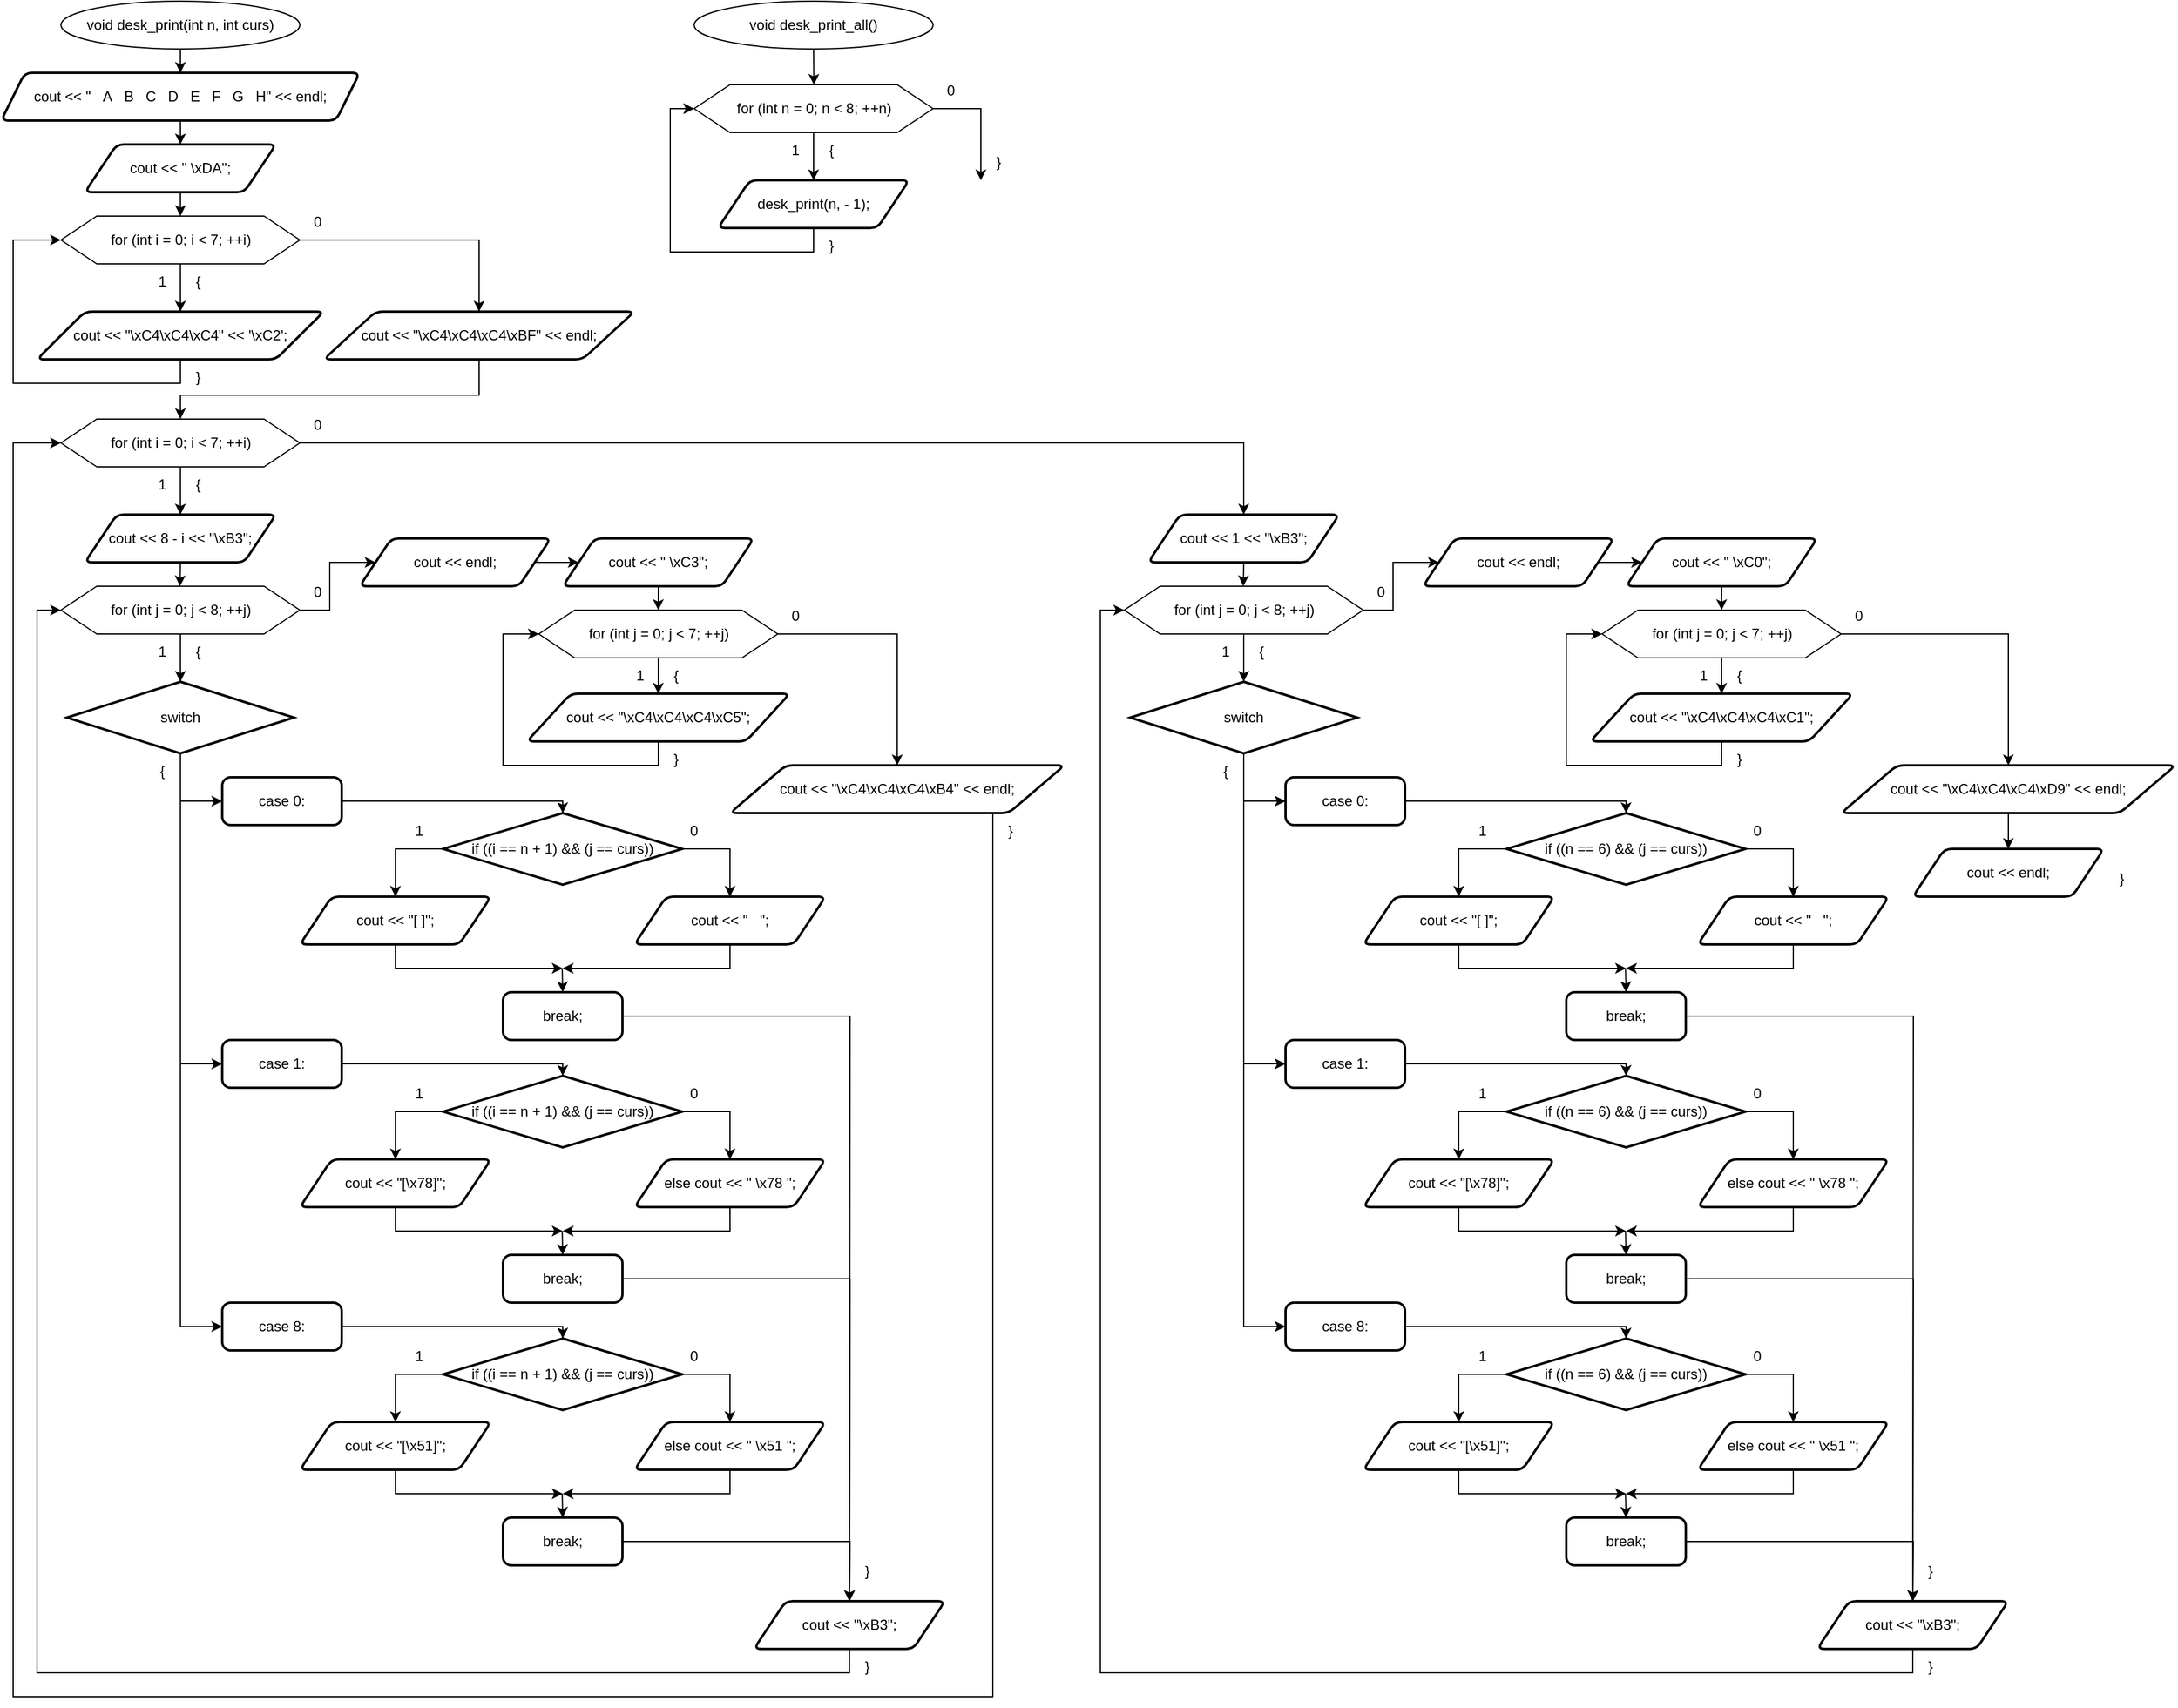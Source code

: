 <mxfile version="23.1.5" type="device">
  <diagram name="Страница — 1" id="jITcFAyx64orBRBXR5UT">
    <mxGraphModel dx="1424" dy="1670" grid="1" gridSize="10" guides="1" tooltips="1" connect="1" arrows="1" fold="1" page="1" pageScale="1" pageWidth="827" pageHeight="1169" math="0" shadow="0">
      <root>
        <mxCell id="0" />
        <mxCell id="1" parent="0" />
        <mxCell id="zO58v0rqQoPorFve-_O9-2" style="edgeStyle=orthogonalEdgeStyle;rounded=0;orthogonalLoop=1;jettySize=auto;html=1;exitX=0.5;exitY=1;exitDx=0;exitDy=0;" edge="1" parent="1" source="zO58v0rqQoPorFve-_O9-1">
          <mxGeometry relative="1" as="geometry">
            <mxPoint x="320" y="80" as="targetPoint" />
          </mxGeometry>
        </mxCell>
        <mxCell id="zO58v0rqQoPorFve-_O9-1" value="void desk_print(int n, int curs)" style="ellipse;whiteSpace=wrap;html=1;" vertex="1" parent="1">
          <mxGeometry x="220" y="20" width="200" height="40" as="geometry" />
        </mxCell>
        <mxCell id="zO58v0rqQoPorFve-_O9-4" style="edgeStyle=orthogonalEdgeStyle;rounded=0;orthogonalLoop=1;jettySize=auto;html=1;exitX=0.5;exitY=1;exitDx=0;exitDy=0;" edge="1" parent="1" source="zO58v0rqQoPorFve-_O9-3" target="zO58v0rqQoPorFve-_O9-5">
          <mxGeometry relative="1" as="geometry">
            <mxPoint x="320" y="160" as="targetPoint" />
          </mxGeometry>
        </mxCell>
        <mxCell id="zO58v0rqQoPorFve-_O9-3" value="cout &amp;lt;&amp;lt; &quot;&amp;nbsp; &amp;nbsp;A&amp;nbsp; &amp;nbsp;B&amp;nbsp; &amp;nbsp;C&amp;nbsp; &amp;nbsp;D&amp;nbsp; &amp;nbsp;E&amp;nbsp; &amp;nbsp;F&amp;nbsp; &amp;nbsp;G&amp;nbsp; &amp;nbsp;H&quot; &amp;lt;&amp;lt; endl;" style="shape=parallelogram;html=1;strokeWidth=2;perimeter=parallelogramPerimeter;whiteSpace=wrap;rounded=1;arcSize=12;size=0.066;" vertex="1" parent="1">
          <mxGeometry x="170" y="80" width="300" height="40" as="geometry" />
        </mxCell>
        <mxCell id="zO58v0rqQoPorFve-_O9-6" style="edgeStyle=orthogonalEdgeStyle;rounded=0;orthogonalLoop=1;jettySize=auto;html=1;exitX=0.5;exitY=1;exitDx=0;exitDy=0;" edge="1" parent="1" source="zO58v0rqQoPorFve-_O9-5">
          <mxGeometry relative="1" as="geometry">
            <mxPoint x="320" y="200" as="targetPoint" />
          </mxGeometry>
        </mxCell>
        <mxCell id="zO58v0rqQoPorFve-_O9-5" value="cout &lt;&lt; &quot; \xDA&quot;;" style="shape=parallelogram;html=1;strokeWidth=2;perimeter=parallelogramPerimeter;whiteSpace=wrap;rounded=1;arcSize=12;size=0.167;" vertex="1" parent="1">
          <mxGeometry x="240" y="140" width="160" height="40" as="geometry" />
        </mxCell>
        <mxCell id="zO58v0rqQoPorFve-_O9-7" style="edgeStyle=orthogonalEdgeStyle;rounded=0;orthogonalLoop=1;jettySize=auto;html=1;exitX=0.5;exitY=1;exitDx=0;exitDy=0;" edge="1" source="zO58v0rqQoPorFve-_O9-9" parent="1">
          <mxGeometry relative="1" as="geometry">
            <mxPoint x="320" y="280" as="targetPoint" />
          </mxGeometry>
        </mxCell>
        <mxCell id="zO58v0rqQoPorFve-_O9-8" style="edgeStyle=orthogonalEdgeStyle;rounded=0;orthogonalLoop=1;jettySize=auto;html=1;exitX=1;exitY=0.5;exitDx=0;exitDy=0;" edge="1" source="zO58v0rqQoPorFve-_O9-9" parent="1" target="zO58v0rqQoPorFve-_O9-15">
          <mxGeometry relative="1" as="geometry">
            <mxPoint x="570" y="250" as="targetPoint" />
            <Array as="points">
              <mxPoint x="570" y="220" />
            </Array>
          </mxGeometry>
        </mxCell>
        <mxCell id="zO58v0rqQoPorFve-_O9-9" value="for (int i = 0; i &amp;lt; 7; ++i)" style="verticalLabelPosition=middle;verticalAlign=middle;html=1;shape=hexagon;perimeter=hexagonPerimeter2;arcSize=6;size=0.15;labelPosition=center;align=center;" vertex="1" parent="1">
          <mxGeometry x="220" y="200" width="200" height="40" as="geometry" />
        </mxCell>
        <mxCell id="zO58v0rqQoPorFve-_O9-10" value="1" style="text;html=1;strokeColor=none;fillColor=none;align=center;verticalAlign=middle;whiteSpace=wrap;rounded=0;" vertex="1" parent="1">
          <mxGeometry x="290" y="240" width="30" height="30" as="geometry" />
        </mxCell>
        <mxCell id="zO58v0rqQoPorFve-_O9-11" value="{" style="text;html=1;strokeColor=none;fillColor=none;align=center;verticalAlign=middle;whiteSpace=wrap;rounded=0;" vertex="1" parent="1">
          <mxGeometry x="320" y="240" width="30" height="30" as="geometry" />
        </mxCell>
        <mxCell id="zO58v0rqQoPorFve-_O9-12" value="0" style="text;html=1;strokeColor=none;fillColor=none;align=center;verticalAlign=middle;whiteSpace=wrap;rounded=0;" vertex="1" parent="1">
          <mxGeometry x="420" y="190" width="30" height="30" as="geometry" />
        </mxCell>
        <mxCell id="zO58v0rqQoPorFve-_O9-14" style="edgeStyle=orthogonalEdgeStyle;rounded=0;orthogonalLoop=1;jettySize=auto;html=1;exitX=0.5;exitY=1;exitDx=0;exitDy=0;entryX=0;entryY=0.5;entryDx=0;entryDy=0;" edge="1" parent="1" source="zO58v0rqQoPorFve-_O9-13" target="zO58v0rqQoPorFve-_O9-9">
          <mxGeometry relative="1" as="geometry">
            <Array as="points">
              <mxPoint x="320" y="340" />
              <mxPoint x="180" y="340" />
              <mxPoint x="180" y="220" />
            </Array>
          </mxGeometry>
        </mxCell>
        <mxCell id="zO58v0rqQoPorFve-_O9-13" value="cout &amp;lt;&amp;lt; &quot;\xC4\xC4\xC4&quot; &amp;lt;&amp;lt; &#39;\xC2&#39;;" style="shape=parallelogram;html=1;strokeWidth=2;perimeter=parallelogramPerimeter;whiteSpace=wrap;rounded=1;arcSize=12;size=0.167;" vertex="1" parent="1">
          <mxGeometry x="200" y="280" width="240" height="40" as="geometry" />
        </mxCell>
        <mxCell id="zO58v0rqQoPorFve-_O9-16" style="edgeStyle=orthogonalEdgeStyle;rounded=0;orthogonalLoop=1;jettySize=auto;html=1;exitX=0.5;exitY=1;exitDx=0;exitDy=0;" edge="1" parent="1" source="zO58v0rqQoPorFve-_O9-15">
          <mxGeometry relative="1" as="geometry">
            <mxPoint x="320" y="370" as="targetPoint" />
            <Array as="points">
              <mxPoint x="570" y="350" />
              <mxPoint x="320" y="350" />
            </Array>
          </mxGeometry>
        </mxCell>
        <mxCell id="zO58v0rqQoPorFve-_O9-15" value="cout &lt;&lt; &quot;\xC4\xC4\xC4\xBF&quot; &lt;&lt; endl;" style="shape=parallelogram;html=1;strokeWidth=2;perimeter=parallelogramPerimeter;whiteSpace=wrap;rounded=1;arcSize=12;size=0.167;" vertex="1" parent="1">
          <mxGeometry x="440" y="280" width="260" height="40" as="geometry" />
        </mxCell>
        <mxCell id="zO58v0rqQoPorFve-_O9-17" style="edgeStyle=orthogonalEdgeStyle;rounded=0;orthogonalLoop=1;jettySize=auto;html=1;exitX=0.5;exitY=1;exitDx=0;exitDy=0;" edge="1" source="zO58v0rqQoPorFve-_O9-19" parent="1">
          <mxGeometry relative="1" as="geometry">
            <mxPoint x="320" y="450" as="targetPoint" />
          </mxGeometry>
        </mxCell>
        <mxCell id="zO58v0rqQoPorFve-_O9-18" style="edgeStyle=orthogonalEdgeStyle;rounded=0;orthogonalLoop=1;jettySize=auto;html=1;exitX=1;exitY=0.5;exitDx=0;exitDy=0;entryX=0.5;entryY=0;entryDx=0;entryDy=0;" edge="1" source="zO58v0rqQoPorFve-_O9-19" parent="1" target="zO58v0rqQoPorFve-_O9-109">
          <mxGeometry relative="1" as="geometry">
            <mxPoint x="480" y="390" as="targetPoint" />
            <Array as="points">
              <mxPoint x="1210" y="390" />
            </Array>
          </mxGeometry>
        </mxCell>
        <mxCell id="zO58v0rqQoPorFve-_O9-19" value="for (int i = 0; i &amp;lt; 7; ++i)" style="verticalLabelPosition=middle;verticalAlign=middle;html=1;shape=hexagon;perimeter=hexagonPerimeter2;arcSize=6;size=0.15;labelPosition=center;align=center;" vertex="1" parent="1">
          <mxGeometry x="220" y="370" width="200" height="40" as="geometry" />
        </mxCell>
        <mxCell id="zO58v0rqQoPorFve-_O9-20" value="1" style="text;html=1;strokeColor=none;fillColor=none;align=center;verticalAlign=middle;whiteSpace=wrap;rounded=0;" vertex="1" parent="1">
          <mxGeometry x="290" y="410" width="30" height="30" as="geometry" />
        </mxCell>
        <mxCell id="zO58v0rqQoPorFve-_O9-21" value="{" style="text;html=1;strokeColor=none;fillColor=none;align=center;verticalAlign=middle;whiteSpace=wrap;rounded=0;" vertex="1" parent="1">
          <mxGeometry x="320" y="410" width="30" height="30" as="geometry" />
        </mxCell>
        <mxCell id="zO58v0rqQoPorFve-_O9-22" value="0" style="text;html=1;strokeColor=none;fillColor=none;align=center;verticalAlign=middle;whiteSpace=wrap;rounded=0;" vertex="1" parent="1">
          <mxGeometry x="420" y="360" width="30" height="30" as="geometry" />
        </mxCell>
        <mxCell id="zO58v0rqQoPorFve-_O9-24" style="edgeStyle=orthogonalEdgeStyle;rounded=0;orthogonalLoop=1;jettySize=auto;html=1;exitX=0.5;exitY=1;exitDx=0;exitDy=0;" edge="1" parent="1" source="zO58v0rqQoPorFve-_O9-23">
          <mxGeometry relative="1" as="geometry">
            <mxPoint x="319.647" y="510" as="targetPoint" />
          </mxGeometry>
        </mxCell>
        <mxCell id="zO58v0rqQoPorFve-_O9-23" value="cout &amp;lt;&amp;lt; 8 - i &amp;lt;&amp;lt; &quot;\xB3&quot;;" style="shape=parallelogram;html=1;strokeWidth=2;perimeter=parallelogramPerimeter;whiteSpace=wrap;rounded=1;arcSize=12;size=0.167;" vertex="1" parent="1">
          <mxGeometry x="240" y="450" width="160" height="40" as="geometry" />
        </mxCell>
        <mxCell id="zO58v0rqQoPorFve-_O9-25" style="edgeStyle=orthogonalEdgeStyle;rounded=0;orthogonalLoop=1;jettySize=auto;html=1;exitX=0.5;exitY=1;exitDx=0;exitDy=0;" edge="1" source="zO58v0rqQoPorFve-_O9-27" parent="1">
          <mxGeometry relative="1" as="geometry">
            <mxPoint x="320" y="590" as="targetPoint" />
          </mxGeometry>
        </mxCell>
        <mxCell id="zO58v0rqQoPorFve-_O9-26" style="edgeStyle=orthogonalEdgeStyle;rounded=0;orthogonalLoop=1;jettySize=auto;html=1;exitX=1;exitY=0.5;exitDx=0;exitDy=0;entryX=0;entryY=0.5;entryDx=0;entryDy=0;" edge="1" source="zO58v0rqQoPorFve-_O9-27" parent="1" target="zO58v0rqQoPorFve-_O9-89">
          <mxGeometry relative="1" as="geometry">
            <mxPoint x="480" y="530" as="targetPoint" />
            <Array as="points" />
          </mxGeometry>
        </mxCell>
        <mxCell id="zO58v0rqQoPorFve-_O9-27" value="for (int j = 0; j &amp;lt; 8; ++j)" style="verticalLabelPosition=middle;verticalAlign=middle;html=1;shape=hexagon;perimeter=hexagonPerimeter2;arcSize=6;size=0.15;labelPosition=center;align=center;" vertex="1" parent="1">
          <mxGeometry x="220" y="510" width="200" height="40" as="geometry" />
        </mxCell>
        <mxCell id="zO58v0rqQoPorFve-_O9-28" value="1" style="text;html=1;strokeColor=none;fillColor=none;align=center;verticalAlign=middle;whiteSpace=wrap;rounded=0;" vertex="1" parent="1">
          <mxGeometry x="290" y="550" width="30" height="30" as="geometry" />
        </mxCell>
        <mxCell id="zO58v0rqQoPorFve-_O9-29" value="{" style="text;html=1;strokeColor=none;fillColor=none;align=center;verticalAlign=middle;whiteSpace=wrap;rounded=0;" vertex="1" parent="1">
          <mxGeometry x="320" y="550" width="30" height="30" as="geometry" />
        </mxCell>
        <mxCell id="zO58v0rqQoPorFve-_O9-30" value="0" style="text;html=1;strokeColor=none;fillColor=none;align=center;verticalAlign=middle;whiteSpace=wrap;rounded=0;" vertex="1" parent="1">
          <mxGeometry x="420" y="500" width="30" height="30" as="geometry" />
        </mxCell>
        <mxCell id="zO58v0rqQoPorFve-_O9-31" style="edgeStyle=orthogonalEdgeStyle;rounded=0;orthogonalLoop=1;jettySize=auto;html=1;exitX=0.5;exitY=1;exitDx=0;exitDy=0;exitPerimeter=0;entryX=0;entryY=0.5;entryDx=0;entryDy=0;" edge="1" source="zO58v0rqQoPorFve-_O9-32" target="zO58v0rqQoPorFve-_O9-34" parent="1">
          <mxGeometry relative="1" as="geometry">
            <mxPoint x="315.476" y="810.0" as="targetPoint" />
          </mxGeometry>
        </mxCell>
        <mxCell id="zO58v0rqQoPorFve-_O9-32" value="switch" style="strokeWidth=2;html=1;shape=mxgraph.flowchart.decision;whiteSpace=wrap;" vertex="1" parent="1">
          <mxGeometry x="225" y="590.0" width="190" height="60" as="geometry" />
        </mxCell>
        <mxCell id="zO58v0rqQoPorFve-_O9-33" style="edgeStyle=orthogonalEdgeStyle;rounded=0;orthogonalLoop=1;jettySize=auto;html=1;exitX=1;exitY=0.5;exitDx=0;exitDy=0;entryX=0.5;entryY=0;entryDx=0;entryDy=0;entryPerimeter=0;" edge="1" source="zO58v0rqQoPorFve-_O9-34" parent="1" target="zO58v0rqQoPorFve-_O9-38">
          <mxGeometry relative="1" as="geometry">
            <mxPoint x="485" y="690.0" as="targetPoint" />
            <Array as="points">
              <mxPoint x="640" y="690" />
            </Array>
          </mxGeometry>
        </mxCell>
        <mxCell id="zO58v0rqQoPorFve-_O9-34" value="case&amp;nbsp;0:" style="rounded=1;whiteSpace=wrap;html=1;absoluteArcSize=1;arcSize=14;strokeWidth=2;" vertex="1" parent="1">
          <mxGeometry x="355" y="670.0" width="100" height="40" as="geometry" />
        </mxCell>
        <mxCell id="zO58v0rqQoPorFve-_O9-36" style="edgeStyle=orthogonalEdgeStyle;rounded=0;orthogonalLoop=1;jettySize=auto;html=1;exitX=0;exitY=0.5;exitDx=0;exitDy=0;exitPerimeter=0;entryX=0.5;entryY=0;entryDx=0;entryDy=0;" edge="1" source="zO58v0rqQoPorFve-_O9-38" parent="1" target="zO58v0rqQoPorFve-_O9-41">
          <mxGeometry relative="1" as="geometry">
            <mxPoint x="495" y="770" as="targetPoint" />
          </mxGeometry>
        </mxCell>
        <mxCell id="zO58v0rqQoPorFve-_O9-37" style="edgeStyle=orthogonalEdgeStyle;rounded=0;orthogonalLoop=1;jettySize=auto;html=1;exitX=1;exitY=0.5;exitDx=0;exitDy=0;exitPerimeter=0;entryX=0.5;entryY=0;entryDx=0;entryDy=0;" edge="1" source="zO58v0rqQoPorFve-_O9-38" parent="1" target="zO58v0rqQoPorFve-_O9-42">
          <mxGeometry relative="1" as="geometry">
            <mxPoint x="775" y="770" as="targetPoint" />
            <Array as="points">
              <mxPoint x="780" y="730" />
            </Array>
          </mxGeometry>
        </mxCell>
        <mxCell id="zO58v0rqQoPorFve-_O9-38" value="if ((i == n + 1) &amp;amp;&amp;amp; (j == curs))" style="strokeWidth=2;html=1;shape=mxgraph.flowchart.decision;whiteSpace=wrap;" vertex="1" parent="1">
          <mxGeometry x="540" y="700" width="200" height="60" as="geometry" />
        </mxCell>
        <mxCell id="zO58v0rqQoPorFve-_O9-39" value="1" style="text;html=1;strokeColor=none;fillColor=none;align=center;verticalAlign=middle;whiteSpace=wrap;rounded=0;" vertex="1" parent="1">
          <mxGeometry x="505" y="700" width="30" height="30" as="geometry" />
        </mxCell>
        <mxCell id="zO58v0rqQoPorFve-_O9-40" value="0" style="text;html=1;strokeColor=none;fillColor=none;align=center;verticalAlign=middle;whiteSpace=wrap;rounded=0;" vertex="1" parent="1">
          <mxGeometry x="735" y="700" width="30" height="30" as="geometry" />
        </mxCell>
        <mxCell id="zO58v0rqQoPorFve-_O9-44" style="edgeStyle=orthogonalEdgeStyle;rounded=0;orthogonalLoop=1;jettySize=auto;html=1;exitX=0.5;exitY=1;exitDx=0;exitDy=0;" edge="1" parent="1" source="zO58v0rqQoPorFve-_O9-41">
          <mxGeometry relative="1" as="geometry">
            <mxPoint x="640" y="830" as="targetPoint" />
            <Array as="points">
              <mxPoint x="500" y="830" />
            </Array>
          </mxGeometry>
        </mxCell>
        <mxCell id="zO58v0rqQoPorFve-_O9-41" value="cout &amp;lt;&amp;lt; &quot;[ ]&quot;;" style="shape=parallelogram;html=1;strokeWidth=2;perimeter=parallelogramPerimeter;whiteSpace=wrap;rounded=1;arcSize=12;size=0.167;" vertex="1" parent="1">
          <mxGeometry x="420" y="770" width="160" height="40" as="geometry" />
        </mxCell>
        <mxCell id="zO58v0rqQoPorFve-_O9-43" style="edgeStyle=orthogonalEdgeStyle;rounded=0;orthogonalLoop=1;jettySize=auto;html=1;exitX=0.5;exitY=1;exitDx=0;exitDy=0;" edge="1" parent="1" source="zO58v0rqQoPorFve-_O9-42">
          <mxGeometry relative="1" as="geometry">
            <mxPoint x="640" y="830" as="targetPoint" />
            <Array as="points">
              <mxPoint x="780" y="830" />
            </Array>
          </mxGeometry>
        </mxCell>
        <mxCell id="zO58v0rqQoPorFve-_O9-42" value="cout &amp;lt;&amp;lt; &quot;&amp;nbsp; &amp;nbsp;&quot;;" style="shape=parallelogram;html=1;strokeWidth=2;perimeter=parallelogramPerimeter;whiteSpace=wrap;rounded=1;arcSize=12;size=0.167;" vertex="1" parent="1">
          <mxGeometry x="700" y="770" width="160" height="40" as="geometry" />
        </mxCell>
        <mxCell id="zO58v0rqQoPorFve-_O9-54" value="" style="endArrow=classic;html=1;rounded=0;" edge="1" parent="1">
          <mxGeometry width="50" height="50" relative="1" as="geometry">
            <mxPoint x="639.58" y="830" as="sourcePoint" />
            <mxPoint x="640" y="850" as="targetPoint" />
          </mxGeometry>
        </mxCell>
        <mxCell id="zO58v0rqQoPorFve-_O9-85" style="edgeStyle=orthogonalEdgeStyle;rounded=0;orthogonalLoop=1;jettySize=auto;html=1;exitX=1;exitY=0.5;exitDx=0;exitDy=0;" edge="1" parent="1" source="zO58v0rqQoPorFve-_O9-55">
          <mxGeometry relative="1" as="geometry">
            <mxPoint x="880" y="1360" as="targetPoint" />
          </mxGeometry>
        </mxCell>
        <mxCell id="zO58v0rqQoPorFve-_O9-55" value="break;" style="rounded=1;whiteSpace=wrap;html=1;absoluteArcSize=1;arcSize=14;strokeWidth=2;" vertex="1" parent="1">
          <mxGeometry x="590" y="850" width="100" height="40" as="geometry" />
        </mxCell>
        <mxCell id="zO58v0rqQoPorFve-_O9-56" style="edgeStyle=orthogonalEdgeStyle;rounded=0;orthogonalLoop=1;jettySize=auto;html=1;exitX=1;exitY=0.5;exitDx=0;exitDy=0;entryX=0.5;entryY=0;entryDx=0;entryDy=0;entryPerimeter=0;" edge="1" parent="1" source="zO58v0rqQoPorFve-_O9-57" target="zO58v0rqQoPorFve-_O9-60">
          <mxGeometry relative="1" as="geometry">
            <mxPoint x="485" y="910.0" as="targetPoint" />
            <Array as="points">
              <mxPoint x="640" y="910" />
            </Array>
          </mxGeometry>
        </mxCell>
        <mxCell id="zO58v0rqQoPorFve-_O9-57" value="case 1:" style="rounded=1;whiteSpace=wrap;html=1;absoluteArcSize=1;arcSize=14;strokeWidth=2;" vertex="1" parent="1">
          <mxGeometry x="355" y="890.0" width="100" height="40" as="geometry" />
        </mxCell>
        <mxCell id="zO58v0rqQoPorFve-_O9-58" style="edgeStyle=orthogonalEdgeStyle;rounded=0;orthogonalLoop=1;jettySize=auto;html=1;exitX=0;exitY=0.5;exitDx=0;exitDy=0;exitPerimeter=0;entryX=0.5;entryY=0;entryDx=0;entryDy=0;" edge="1" parent="1" source="zO58v0rqQoPorFve-_O9-60" target="zO58v0rqQoPorFve-_O9-64">
          <mxGeometry relative="1" as="geometry">
            <mxPoint x="495" y="990" as="targetPoint" />
          </mxGeometry>
        </mxCell>
        <mxCell id="zO58v0rqQoPorFve-_O9-59" style="edgeStyle=orthogonalEdgeStyle;rounded=0;orthogonalLoop=1;jettySize=auto;html=1;exitX=1;exitY=0.5;exitDx=0;exitDy=0;exitPerimeter=0;entryX=0.5;entryY=0;entryDx=0;entryDy=0;" edge="1" parent="1" source="zO58v0rqQoPorFve-_O9-60" target="zO58v0rqQoPorFve-_O9-66">
          <mxGeometry relative="1" as="geometry">
            <mxPoint x="775" y="990" as="targetPoint" />
            <Array as="points">
              <mxPoint x="780" y="950" />
            </Array>
          </mxGeometry>
        </mxCell>
        <mxCell id="zO58v0rqQoPorFve-_O9-60" value="if ((i == n + 1) &amp;amp;&amp;amp; (j == curs))" style="strokeWidth=2;html=1;shape=mxgraph.flowchart.decision;whiteSpace=wrap;" vertex="1" parent="1">
          <mxGeometry x="540" y="920" width="200" height="60" as="geometry" />
        </mxCell>
        <mxCell id="zO58v0rqQoPorFve-_O9-61" value="1" style="text;html=1;strokeColor=none;fillColor=none;align=center;verticalAlign=middle;whiteSpace=wrap;rounded=0;" vertex="1" parent="1">
          <mxGeometry x="505" y="920" width="30" height="30" as="geometry" />
        </mxCell>
        <mxCell id="zO58v0rqQoPorFve-_O9-62" value="0" style="text;html=1;strokeColor=none;fillColor=none;align=center;verticalAlign=middle;whiteSpace=wrap;rounded=0;" vertex="1" parent="1">
          <mxGeometry x="735" y="920" width="30" height="30" as="geometry" />
        </mxCell>
        <mxCell id="zO58v0rqQoPorFve-_O9-63" style="edgeStyle=orthogonalEdgeStyle;rounded=0;orthogonalLoop=1;jettySize=auto;html=1;exitX=0.5;exitY=1;exitDx=0;exitDy=0;" edge="1" parent="1" source="zO58v0rqQoPorFve-_O9-64">
          <mxGeometry relative="1" as="geometry">
            <mxPoint x="640" y="1050" as="targetPoint" />
            <Array as="points">
              <mxPoint x="500" y="1050" />
            </Array>
          </mxGeometry>
        </mxCell>
        <mxCell id="zO58v0rqQoPorFve-_O9-64" value="cout &amp;lt;&amp;lt; &quot;[\x78]&quot;;" style="shape=parallelogram;html=1;strokeWidth=2;perimeter=parallelogramPerimeter;whiteSpace=wrap;rounded=1;arcSize=12;size=0.167;" vertex="1" parent="1">
          <mxGeometry x="420" y="990" width="160" height="40" as="geometry" />
        </mxCell>
        <mxCell id="zO58v0rqQoPorFve-_O9-65" style="edgeStyle=orthogonalEdgeStyle;rounded=0;orthogonalLoop=1;jettySize=auto;html=1;exitX=0.5;exitY=1;exitDx=0;exitDy=0;" edge="1" parent="1" source="zO58v0rqQoPorFve-_O9-66">
          <mxGeometry relative="1" as="geometry">
            <mxPoint x="640" y="1050" as="targetPoint" />
            <Array as="points">
              <mxPoint x="780" y="1050" />
            </Array>
          </mxGeometry>
        </mxCell>
        <mxCell id="zO58v0rqQoPorFve-_O9-66" value="else cout &amp;lt;&amp;lt; &quot; \x78 &quot;;" style="shape=parallelogram;html=1;strokeWidth=2;perimeter=parallelogramPerimeter;whiteSpace=wrap;rounded=1;arcSize=12;size=0.167;" vertex="1" parent="1">
          <mxGeometry x="700" y="990" width="160" height="40" as="geometry" />
        </mxCell>
        <mxCell id="zO58v0rqQoPorFve-_O9-67" value="" style="endArrow=classic;html=1;rounded=0;" edge="1" parent="1">
          <mxGeometry width="50" height="50" relative="1" as="geometry">
            <mxPoint x="639.58" y="1050" as="sourcePoint" />
            <mxPoint x="640" y="1070" as="targetPoint" />
          </mxGeometry>
        </mxCell>
        <mxCell id="zO58v0rqQoPorFve-_O9-84" style="edgeStyle=orthogonalEdgeStyle;rounded=0;orthogonalLoop=1;jettySize=auto;html=1;exitX=1;exitY=0.5;exitDx=0;exitDy=0;" edge="1" parent="1" source="zO58v0rqQoPorFve-_O9-68">
          <mxGeometry relative="1" as="geometry">
            <mxPoint x="880" y="1360" as="targetPoint" />
          </mxGeometry>
        </mxCell>
        <mxCell id="zO58v0rqQoPorFve-_O9-68" value="break;" style="rounded=1;whiteSpace=wrap;html=1;absoluteArcSize=1;arcSize=14;strokeWidth=2;" vertex="1" parent="1">
          <mxGeometry x="590" y="1070" width="100" height="40" as="geometry" />
        </mxCell>
        <mxCell id="zO58v0rqQoPorFve-_O9-69" style="edgeStyle=orthogonalEdgeStyle;rounded=0;orthogonalLoop=1;jettySize=auto;html=1;exitX=1;exitY=0.5;exitDx=0;exitDy=0;entryX=0.5;entryY=0;entryDx=0;entryDy=0;entryPerimeter=0;" edge="1" parent="1" source="zO58v0rqQoPorFve-_O9-70" target="zO58v0rqQoPorFve-_O9-73">
          <mxGeometry relative="1" as="geometry">
            <mxPoint x="485" y="1130.0" as="targetPoint" />
            <Array as="points">
              <mxPoint x="640" y="1130" />
            </Array>
          </mxGeometry>
        </mxCell>
        <mxCell id="zO58v0rqQoPorFve-_O9-70" value="case 8:" style="rounded=1;whiteSpace=wrap;html=1;absoluteArcSize=1;arcSize=14;strokeWidth=2;" vertex="1" parent="1">
          <mxGeometry x="355" y="1110.0" width="100" height="40" as="geometry" />
        </mxCell>
        <mxCell id="zO58v0rqQoPorFve-_O9-71" style="edgeStyle=orthogonalEdgeStyle;rounded=0;orthogonalLoop=1;jettySize=auto;html=1;exitX=0;exitY=0.5;exitDx=0;exitDy=0;exitPerimeter=0;entryX=0.5;entryY=0;entryDx=0;entryDy=0;" edge="1" parent="1" source="zO58v0rqQoPorFve-_O9-73" target="zO58v0rqQoPorFve-_O9-77">
          <mxGeometry relative="1" as="geometry">
            <mxPoint x="495" y="1210" as="targetPoint" />
          </mxGeometry>
        </mxCell>
        <mxCell id="zO58v0rqQoPorFve-_O9-72" style="edgeStyle=orthogonalEdgeStyle;rounded=0;orthogonalLoop=1;jettySize=auto;html=1;exitX=1;exitY=0.5;exitDx=0;exitDy=0;exitPerimeter=0;entryX=0.5;entryY=0;entryDx=0;entryDy=0;" edge="1" parent="1" source="zO58v0rqQoPorFve-_O9-73" target="zO58v0rqQoPorFve-_O9-79">
          <mxGeometry relative="1" as="geometry">
            <mxPoint x="775" y="1210" as="targetPoint" />
            <Array as="points">
              <mxPoint x="780" y="1170" />
            </Array>
          </mxGeometry>
        </mxCell>
        <mxCell id="zO58v0rqQoPorFve-_O9-73" value="if ((i == n + 1) &amp;amp;&amp;amp; (j == curs))" style="strokeWidth=2;html=1;shape=mxgraph.flowchart.decision;whiteSpace=wrap;" vertex="1" parent="1">
          <mxGeometry x="540" y="1140" width="200" height="60" as="geometry" />
        </mxCell>
        <mxCell id="zO58v0rqQoPorFve-_O9-74" value="1" style="text;html=1;strokeColor=none;fillColor=none;align=center;verticalAlign=middle;whiteSpace=wrap;rounded=0;" vertex="1" parent="1">
          <mxGeometry x="505" y="1140" width="30" height="30" as="geometry" />
        </mxCell>
        <mxCell id="zO58v0rqQoPorFve-_O9-75" value="0" style="text;html=1;strokeColor=none;fillColor=none;align=center;verticalAlign=middle;whiteSpace=wrap;rounded=0;" vertex="1" parent="1">
          <mxGeometry x="735" y="1140" width="30" height="30" as="geometry" />
        </mxCell>
        <mxCell id="zO58v0rqQoPorFve-_O9-76" style="edgeStyle=orthogonalEdgeStyle;rounded=0;orthogonalLoop=1;jettySize=auto;html=1;exitX=0.5;exitY=1;exitDx=0;exitDy=0;" edge="1" parent="1" source="zO58v0rqQoPorFve-_O9-77">
          <mxGeometry relative="1" as="geometry">
            <mxPoint x="640" y="1270" as="targetPoint" />
            <Array as="points">
              <mxPoint x="500" y="1270" />
            </Array>
          </mxGeometry>
        </mxCell>
        <mxCell id="zO58v0rqQoPorFve-_O9-77" value="cout &amp;lt;&amp;lt; &quot;[\x51]&quot;;" style="shape=parallelogram;html=1;strokeWidth=2;perimeter=parallelogramPerimeter;whiteSpace=wrap;rounded=1;arcSize=12;size=0.167;" vertex="1" parent="1">
          <mxGeometry x="420" y="1210" width="160" height="40" as="geometry" />
        </mxCell>
        <mxCell id="zO58v0rqQoPorFve-_O9-78" style="edgeStyle=orthogonalEdgeStyle;rounded=0;orthogonalLoop=1;jettySize=auto;html=1;exitX=0.5;exitY=1;exitDx=0;exitDy=0;" edge="1" parent="1" source="zO58v0rqQoPorFve-_O9-79">
          <mxGeometry relative="1" as="geometry">
            <mxPoint x="640" y="1270" as="targetPoint" />
            <Array as="points">
              <mxPoint x="780" y="1270" />
            </Array>
          </mxGeometry>
        </mxCell>
        <mxCell id="zO58v0rqQoPorFve-_O9-79" value="else cout &amp;lt;&amp;lt; &quot;&amp;nbsp;\x51&amp;nbsp;&quot;;" style="shape=parallelogram;html=1;strokeWidth=2;perimeter=parallelogramPerimeter;whiteSpace=wrap;rounded=1;arcSize=12;size=0.167;" vertex="1" parent="1">
          <mxGeometry x="700" y="1210" width="160" height="40" as="geometry" />
        </mxCell>
        <mxCell id="zO58v0rqQoPorFve-_O9-80" value="" style="endArrow=classic;html=1;rounded=0;" edge="1" parent="1">
          <mxGeometry width="50" height="50" relative="1" as="geometry">
            <mxPoint x="639.58" y="1270" as="sourcePoint" />
            <mxPoint x="640" y="1290" as="targetPoint" />
          </mxGeometry>
        </mxCell>
        <mxCell id="zO58v0rqQoPorFve-_O9-86" style="edgeStyle=orthogonalEdgeStyle;rounded=0;orthogonalLoop=1;jettySize=auto;html=1;exitX=1;exitY=0.5;exitDx=0;exitDy=0;" edge="1" parent="1" source="zO58v0rqQoPorFve-_O9-81">
          <mxGeometry relative="1" as="geometry">
            <mxPoint x="880" y="1360" as="targetPoint" />
          </mxGeometry>
        </mxCell>
        <mxCell id="zO58v0rqQoPorFve-_O9-81" value="break;" style="rounded=1;whiteSpace=wrap;html=1;absoluteArcSize=1;arcSize=14;strokeWidth=2;" vertex="1" parent="1">
          <mxGeometry x="590" y="1290" width="100" height="40" as="geometry" />
        </mxCell>
        <mxCell id="zO58v0rqQoPorFve-_O9-82" value="" style="endArrow=classic;html=1;rounded=0;exitX=0.5;exitY=1;exitDx=0;exitDy=0;exitPerimeter=0;entryX=0;entryY=0.5;entryDx=0;entryDy=0;" edge="1" parent="1" source="zO58v0rqQoPorFve-_O9-32" target="zO58v0rqQoPorFve-_O9-57">
          <mxGeometry width="50" height="50" relative="1" as="geometry">
            <mxPoint x="390.0" y="790" as="sourcePoint" />
            <mxPoint x="390.59" y="830" as="targetPoint" />
            <Array as="points">
              <mxPoint x="320" y="910" />
            </Array>
          </mxGeometry>
        </mxCell>
        <mxCell id="zO58v0rqQoPorFve-_O9-83" value="" style="endArrow=classic;html=1;rounded=0;exitX=0.5;exitY=1;exitDx=0;exitDy=0;exitPerimeter=0;entryX=0;entryY=0.5;entryDx=0;entryDy=0;" edge="1" parent="1" source="zO58v0rqQoPorFve-_O9-32" target="zO58v0rqQoPorFve-_O9-70">
          <mxGeometry width="50" height="50" relative="1" as="geometry">
            <mxPoint x="390.0" y="790" as="sourcePoint" />
            <mxPoint x="390.59" y="830" as="targetPoint" />
            <Array as="points">
              <mxPoint x="320" y="1130" />
            </Array>
          </mxGeometry>
        </mxCell>
        <mxCell id="zO58v0rqQoPorFve-_O9-88" style="edgeStyle=orthogonalEdgeStyle;rounded=0;orthogonalLoop=1;jettySize=auto;html=1;exitX=0.5;exitY=1;exitDx=0;exitDy=0;entryX=0;entryY=0.5;entryDx=0;entryDy=0;" edge="1" parent="1" source="zO58v0rqQoPorFve-_O9-87" target="zO58v0rqQoPorFve-_O9-27">
          <mxGeometry relative="1" as="geometry" />
        </mxCell>
        <mxCell id="zO58v0rqQoPorFve-_O9-87" value="cout &amp;lt;&amp;lt; &quot;\xB3&quot;;" style="shape=parallelogram;html=1;strokeWidth=2;perimeter=parallelogramPerimeter;whiteSpace=wrap;rounded=1;arcSize=12;size=0.167;" vertex="1" parent="1">
          <mxGeometry x="800" y="1360" width="160" height="40" as="geometry" />
        </mxCell>
        <mxCell id="zO58v0rqQoPorFve-_O9-90" style="edgeStyle=orthogonalEdgeStyle;rounded=0;orthogonalLoop=1;jettySize=auto;html=1;exitX=1;exitY=0.5;exitDx=0;exitDy=0;" edge="1" parent="1" source="zO58v0rqQoPorFve-_O9-89" target="zO58v0rqQoPorFve-_O9-91">
          <mxGeometry relative="1" as="geometry">
            <mxPoint x="650" y="490.385" as="targetPoint" />
          </mxGeometry>
        </mxCell>
        <mxCell id="zO58v0rqQoPorFve-_O9-89" value="cout &amp;lt;&amp;lt; endl;" style="shape=parallelogram;html=1;strokeWidth=2;perimeter=parallelogramPerimeter;whiteSpace=wrap;rounded=1;arcSize=12;size=0.167;" vertex="1" parent="1">
          <mxGeometry x="470" y="470" width="160" height="40" as="geometry" />
        </mxCell>
        <mxCell id="zO58v0rqQoPorFve-_O9-100" style="edgeStyle=orthogonalEdgeStyle;rounded=0;orthogonalLoop=1;jettySize=auto;html=1;exitX=0.5;exitY=1;exitDx=0;exitDy=0;entryX=0.5;entryY=0;entryDx=0;entryDy=0;" edge="1" parent="1" source="zO58v0rqQoPorFve-_O9-91" target="zO58v0rqQoPorFve-_O9-94">
          <mxGeometry relative="1" as="geometry" />
        </mxCell>
        <mxCell id="zO58v0rqQoPorFve-_O9-91" value="cout &amp;lt;&amp;lt; &quot; \xC3&quot;;" style="shape=parallelogram;html=1;strokeWidth=2;perimeter=parallelogramPerimeter;whiteSpace=wrap;rounded=1;arcSize=12;size=0.167;" vertex="1" parent="1">
          <mxGeometry x="640" y="470.005" width="160" height="40" as="geometry" />
        </mxCell>
        <mxCell id="zO58v0rqQoPorFve-_O9-92" style="edgeStyle=orthogonalEdgeStyle;rounded=0;orthogonalLoop=1;jettySize=auto;html=1;exitX=0.5;exitY=1;exitDx=0;exitDy=0;entryX=0;entryY=1;entryDx=0;entryDy=0;" edge="1" source="zO58v0rqQoPorFve-_O9-94" parent="1" target="zO58v0rqQoPorFve-_O9-96">
          <mxGeometry relative="1" as="geometry">
            <mxPoint x="720" y="610" as="targetPoint" />
          </mxGeometry>
        </mxCell>
        <mxCell id="zO58v0rqQoPorFve-_O9-93" style="edgeStyle=orthogonalEdgeStyle;rounded=0;orthogonalLoop=1;jettySize=auto;html=1;exitX=1;exitY=0.5;exitDx=0;exitDy=0;" edge="1" source="zO58v0rqQoPorFve-_O9-94" parent="1" target="zO58v0rqQoPorFve-_O9-105">
          <mxGeometry relative="1" as="geometry">
            <mxPoint x="920" y="640" as="targetPoint" />
            <Array as="points">
              <mxPoint x="920" y="550" />
              <mxPoint x="920" y="610" />
            </Array>
          </mxGeometry>
        </mxCell>
        <mxCell id="zO58v0rqQoPorFve-_O9-94" value="for (int j = 0; j &amp;lt; 7; ++j)" style="verticalLabelPosition=middle;verticalAlign=middle;html=1;shape=hexagon;perimeter=hexagonPerimeter2;arcSize=6;size=0.15;labelPosition=center;align=center;" vertex="1" parent="1">
          <mxGeometry x="620" y="530" width="200" height="40" as="geometry" />
        </mxCell>
        <mxCell id="zO58v0rqQoPorFve-_O9-95" value="1" style="text;html=1;strokeColor=none;fillColor=none;align=center;verticalAlign=middle;whiteSpace=wrap;rounded=0;" vertex="1" parent="1">
          <mxGeometry x="690" y="570" width="30" height="30" as="geometry" />
        </mxCell>
        <mxCell id="zO58v0rqQoPorFve-_O9-96" value="{" style="text;html=1;strokeColor=none;fillColor=none;align=center;verticalAlign=middle;whiteSpace=wrap;rounded=0;" vertex="1" parent="1">
          <mxGeometry x="720" y="570" width="30" height="30" as="geometry" />
        </mxCell>
        <mxCell id="zO58v0rqQoPorFve-_O9-97" value="0" style="text;html=1;strokeColor=none;fillColor=none;align=center;verticalAlign=middle;whiteSpace=wrap;rounded=0;" vertex="1" parent="1">
          <mxGeometry x="820" y="520" width="30" height="30" as="geometry" />
        </mxCell>
        <mxCell id="zO58v0rqQoPorFve-_O9-99" style="edgeStyle=orthogonalEdgeStyle;rounded=0;orthogonalLoop=1;jettySize=auto;html=1;exitX=0.5;exitY=1;exitDx=0;exitDy=0;entryX=0;entryY=0.5;entryDx=0;entryDy=0;" edge="1" parent="1" source="zO58v0rqQoPorFve-_O9-98" target="zO58v0rqQoPorFve-_O9-94">
          <mxGeometry relative="1" as="geometry">
            <Array as="points">
              <mxPoint x="720" y="660" />
              <mxPoint x="590" y="660" />
              <mxPoint x="590" y="550" />
            </Array>
          </mxGeometry>
        </mxCell>
        <mxCell id="zO58v0rqQoPorFve-_O9-98" value="cout &amp;lt;&amp;lt; &quot;\xC4\xC4\xC4\xC5&quot;;" style="shape=parallelogram;html=1;strokeWidth=2;perimeter=parallelogramPerimeter;whiteSpace=wrap;rounded=1;arcSize=12;size=0.167;" vertex="1" parent="1">
          <mxGeometry x="610" y="600" width="220" height="40" as="geometry" />
        </mxCell>
        <mxCell id="zO58v0rqQoPorFve-_O9-101" value="{" style="text;html=1;strokeColor=none;fillColor=none;align=center;verticalAlign=middle;whiteSpace=wrap;rounded=0;" vertex="1" parent="1">
          <mxGeometry x="290" y="650" width="30" height="30" as="geometry" />
        </mxCell>
        <mxCell id="zO58v0rqQoPorFve-_O9-102" value="}" style="text;html=1;strokeColor=none;fillColor=none;align=center;verticalAlign=middle;whiteSpace=wrap;rounded=0;" vertex="1" parent="1">
          <mxGeometry x="880" y="1320" width="30" height="30" as="geometry" />
        </mxCell>
        <mxCell id="zO58v0rqQoPorFve-_O9-103" value="}" style="text;html=1;strokeColor=none;fillColor=none;align=center;verticalAlign=middle;whiteSpace=wrap;rounded=0;" vertex="1" parent="1">
          <mxGeometry x="880" y="1400" width="30" height="30" as="geometry" />
        </mxCell>
        <mxCell id="zO58v0rqQoPorFve-_O9-104" value="}" style="text;html=1;strokeColor=none;fillColor=none;align=center;verticalAlign=middle;whiteSpace=wrap;rounded=0;" vertex="1" parent="1">
          <mxGeometry x="720" y="640" width="30" height="30" as="geometry" />
        </mxCell>
        <mxCell id="zO58v0rqQoPorFve-_O9-106" style="edgeStyle=orthogonalEdgeStyle;rounded=0;orthogonalLoop=1;jettySize=auto;html=1;exitX=0.5;exitY=1;exitDx=0;exitDy=0;entryX=0;entryY=0.5;entryDx=0;entryDy=0;" edge="1" parent="1" source="zO58v0rqQoPorFve-_O9-105" target="zO58v0rqQoPorFve-_O9-19">
          <mxGeometry relative="1" as="geometry">
            <Array as="points">
              <mxPoint x="1000" y="700" />
              <mxPoint x="1000" y="1440" />
              <mxPoint x="180" y="1440" />
              <mxPoint x="180" y="390" />
            </Array>
          </mxGeometry>
        </mxCell>
        <mxCell id="zO58v0rqQoPorFve-_O9-105" value="cout &amp;lt;&amp;lt; &quot;\xC4\xC4\xC4\xB4&quot; &amp;lt;&amp;lt; endl;" style="shape=parallelogram;html=1;strokeWidth=2;perimeter=parallelogramPerimeter;whiteSpace=wrap;rounded=1;arcSize=12;size=0.167;" vertex="1" parent="1">
          <mxGeometry x="780" y="660" width="280" height="40" as="geometry" />
        </mxCell>
        <mxCell id="zO58v0rqQoPorFve-_O9-107" value="}" style="text;html=1;strokeColor=none;fillColor=none;align=center;verticalAlign=middle;whiteSpace=wrap;rounded=0;" vertex="1" parent="1">
          <mxGeometry x="1000" y="700" width="30" height="30" as="geometry" />
        </mxCell>
        <mxCell id="zO58v0rqQoPorFve-_O9-108" style="edgeStyle=orthogonalEdgeStyle;rounded=0;orthogonalLoop=1;jettySize=auto;html=1;exitX=0.5;exitY=1;exitDx=0;exitDy=0;" edge="1" parent="1" source="zO58v0rqQoPorFve-_O9-109">
          <mxGeometry relative="1" as="geometry">
            <mxPoint x="1209.647" y="510" as="targetPoint" />
          </mxGeometry>
        </mxCell>
        <mxCell id="zO58v0rqQoPorFve-_O9-109" value="cout &amp;lt;&amp;lt; 1 &amp;lt;&amp;lt; &quot;\xB3&quot;;" style="shape=parallelogram;html=1;strokeWidth=2;perimeter=parallelogramPerimeter;whiteSpace=wrap;rounded=1;arcSize=12;size=0.167;" vertex="1" parent="1">
          <mxGeometry x="1130" y="450" width="160" height="40" as="geometry" />
        </mxCell>
        <mxCell id="zO58v0rqQoPorFve-_O9-110" style="edgeStyle=orthogonalEdgeStyle;rounded=0;orthogonalLoop=1;jettySize=auto;html=1;exitX=0.5;exitY=1;exitDx=0;exitDy=0;" edge="1" parent="1" source="zO58v0rqQoPorFve-_O9-112">
          <mxGeometry relative="1" as="geometry">
            <mxPoint x="1210" y="590" as="targetPoint" />
          </mxGeometry>
        </mxCell>
        <mxCell id="zO58v0rqQoPorFve-_O9-111" style="edgeStyle=orthogonalEdgeStyle;rounded=0;orthogonalLoop=1;jettySize=auto;html=1;exitX=1;exitY=0.5;exitDx=0;exitDy=0;entryX=0;entryY=0.5;entryDx=0;entryDy=0;" edge="1" parent="1" source="zO58v0rqQoPorFve-_O9-112" target="zO58v0rqQoPorFve-_O9-165">
          <mxGeometry relative="1" as="geometry">
            <mxPoint x="1370" y="530" as="targetPoint" />
            <Array as="points" />
          </mxGeometry>
        </mxCell>
        <mxCell id="zO58v0rqQoPorFve-_O9-112" value="for (int j = 0; j &amp;lt; 8; ++j)" style="verticalLabelPosition=middle;verticalAlign=middle;html=1;shape=hexagon;perimeter=hexagonPerimeter2;arcSize=6;size=0.15;labelPosition=center;align=center;" vertex="1" parent="1">
          <mxGeometry x="1110" y="510" width="200" height="40" as="geometry" />
        </mxCell>
        <mxCell id="zO58v0rqQoPorFve-_O9-113" value="1" style="text;html=1;strokeColor=none;fillColor=none;align=center;verticalAlign=middle;whiteSpace=wrap;rounded=0;" vertex="1" parent="1">
          <mxGeometry x="1180" y="550" width="30" height="30" as="geometry" />
        </mxCell>
        <mxCell id="zO58v0rqQoPorFve-_O9-114" value="{" style="text;html=1;strokeColor=none;fillColor=none;align=center;verticalAlign=middle;whiteSpace=wrap;rounded=0;" vertex="1" parent="1">
          <mxGeometry x="1210" y="550" width="30" height="30" as="geometry" />
        </mxCell>
        <mxCell id="zO58v0rqQoPorFve-_O9-115" value="0" style="text;html=1;strokeColor=none;fillColor=none;align=center;verticalAlign=middle;whiteSpace=wrap;rounded=0;" vertex="1" parent="1">
          <mxGeometry x="1310" y="500" width="30" height="30" as="geometry" />
        </mxCell>
        <mxCell id="zO58v0rqQoPorFve-_O9-116" style="edgeStyle=orthogonalEdgeStyle;rounded=0;orthogonalLoop=1;jettySize=auto;html=1;exitX=0.5;exitY=1;exitDx=0;exitDy=0;exitPerimeter=0;entryX=0;entryY=0.5;entryDx=0;entryDy=0;" edge="1" parent="1" source="zO58v0rqQoPorFve-_O9-117" target="zO58v0rqQoPorFve-_O9-119">
          <mxGeometry relative="1" as="geometry">
            <mxPoint x="1205.476" y="810.0" as="targetPoint" />
          </mxGeometry>
        </mxCell>
        <mxCell id="zO58v0rqQoPorFve-_O9-117" value="switch" style="strokeWidth=2;html=1;shape=mxgraph.flowchart.decision;whiteSpace=wrap;" vertex="1" parent="1">
          <mxGeometry x="1115" y="590.0" width="190" height="60" as="geometry" />
        </mxCell>
        <mxCell id="zO58v0rqQoPorFve-_O9-118" style="edgeStyle=orthogonalEdgeStyle;rounded=0;orthogonalLoop=1;jettySize=auto;html=1;exitX=1;exitY=0.5;exitDx=0;exitDy=0;entryX=0.5;entryY=0;entryDx=0;entryDy=0;entryPerimeter=0;" edge="1" parent="1" source="zO58v0rqQoPorFve-_O9-119" target="zO58v0rqQoPorFve-_O9-122">
          <mxGeometry relative="1" as="geometry">
            <mxPoint x="1375" y="690.0" as="targetPoint" />
            <Array as="points">
              <mxPoint x="1530" y="690" />
            </Array>
          </mxGeometry>
        </mxCell>
        <mxCell id="zO58v0rqQoPorFve-_O9-119" value="case&amp;nbsp;0:" style="rounded=1;whiteSpace=wrap;html=1;absoluteArcSize=1;arcSize=14;strokeWidth=2;" vertex="1" parent="1">
          <mxGeometry x="1245" y="670.0" width="100" height="40" as="geometry" />
        </mxCell>
        <mxCell id="zO58v0rqQoPorFve-_O9-120" style="edgeStyle=orthogonalEdgeStyle;rounded=0;orthogonalLoop=1;jettySize=auto;html=1;exitX=0;exitY=0.5;exitDx=0;exitDy=0;exitPerimeter=0;entryX=0.5;entryY=0;entryDx=0;entryDy=0;" edge="1" parent="1" source="zO58v0rqQoPorFve-_O9-122" target="zO58v0rqQoPorFve-_O9-126">
          <mxGeometry relative="1" as="geometry">
            <mxPoint x="1385" y="770" as="targetPoint" />
          </mxGeometry>
        </mxCell>
        <mxCell id="zO58v0rqQoPorFve-_O9-121" style="edgeStyle=orthogonalEdgeStyle;rounded=0;orthogonalLoop=1;jettySize=auto;html=1;exitX=1;exitY=0.5;exitDx=0;exitDy=0;exitPerimeter=0;entryX=0.5;entryY=0;entryDx=0;entryDy=0;" edge="1" parent="1" source="zO58v0rqQoPorFve-_O9-122" target="zO58v0rqQoPorFve-_O9-128">
          <mxGeometry relative="1" as="geometry">
            <mxPoint x="1665" y="770" as="targetPoint" />
            <Array as="points">
              <mxPoint x="1670" y="730" />
            </Array>
          </mxGeometry>
        </mxCell>
        <mxCell id="zO58v0rqQoPorFve-_O9-122" value="if ((n == 6) &amp;amp;&amp;amp; (j == curs))" style="strokeWidth=2;html=1;shape=mxgraph.flowchart.decision;whiteSpace=wrap;" vertex="1" parent="1">
          <mxGeometry x="1430" y="700" width="200" height="60" as="geometry" />
        </mxCell>
        <mxCell id="zO58v0rqQoPorFve-_O9-123" value="1" style="text;html=1;strokeColor=none;fillColor=none;align=center;verticalAlign=middle;whiteSpace=wrap;rounded=0;" vertex="1" parent="1">
          <mxGeometry x="1395" y="700" width="30" height="30" as="geometry" />
        </mxCell>
        <mxCell id="zO58v0rqQoPorFve-_O9-124" value="0" style="text;html=1;strokeColor=none;fillColor=none;align=center;verticalAlign=middle;whiteSpace=wrap;rounded=0;" vertex="1" parent="1">
          <mxGeometry x="1625" y="700" width="30" height="30" as="geometry" />
        </mxCell>
        <mxCell id="zO58v0rqQoPorFve-_O9-125" style="edgeStyle=orthogonalEdgeStyle;rounded=0;orthogonalLoop=1;jettySize=auto;html=1;exitX=0.5;exitY=1;exitDx=0;exitDy=0;" edge="1" parent="1" source="zO58v0rqQoPorFve-_O9-126">
          <mxGeometry relative="1" as="geometry">
            <mxPoint x="1530" y="830" as="targetPoint" />
            <Array as="points">
              <mxPoint x="1390" y="830" />
            </Array>
          </mxGeometry>
        </mxCell>
        <mxCell id="zO58v0rqQoPorFve-_O9-126" value="cout &amp;lt;&amp;lt; &quot;[ ]&quot;;" style="shape=parallelogram;html=1;strokeWidth=2;perimeter=parallelogramPerimeter;whiteSpace=wrap;rounded=1;arcSize=12;size=0.167;" vertex="1" parent="1">
          <mxGeometry x="1310" y="770" width="160" height="40" as="geometry" />
        </mxCell>
        <mxCell id="zO58v0rqQoPorFve-_O9-127" style="edgeStyle=orthogonalEdgeStyle;rounded=0;orthogonalLoop=1;jettySize=auto;html=1;exitX=0.5;exitY=1;exitDx=0;exitDy=0;" edge="1" parent="1" source="zO58v0rqQoPorFve-_O9-128">
          <mxGeometry relative="1" as="geometry">
            <mxPoint x="1530" y="830" as="targetPoint" />
            <Array as="points">
              <mxPoint x="1670" y="830" />
            </Array>
          </mxGeometry>
        </mxCell>
        <mxCell id="zO58v0rqQoPorFve-_O9-128" value="cout &amp;lt;&amp;lt; &quot;&amp;nbsp; &amp;nbsp;&quot;;" style="shape=parallelogram;html=1;strokeWidth=2;perimeter=parallelogramPerimeter;whiteSpace=wrap;rounded=1;arcSize=12;size=0.167;" vertex="1" parent="1">
          <mxGeometry x="1590" y="770" width="160" height="40" as="geometry" />
        </mxCell>
        <mxCell id="zO58v0rqQoPorFve-_O9-129" value="" style="endArrow=classic;html=1;rounded=0;" edge="1" parent="1">
          <mxGeometry width="50" height="50" relative="1" as="geometry">
            <mxPoint x="1529.58" y="830" as="sourcePoint" />
            <mxPoint x="1530" y="850" as="targetPoint" />
          </mxGeometry>
        </mxCell>
        <mxCell id="zO58v0rqQoPorFve-_O9-130" style="edgeStyle=orthogonalEdgeStyle;rounded=0;orthogonalLoop=1;jettySize=auto;html=1;exitX=1;exitY=0.5;exitDx=0;exitDy=0;" edge="1" parent="1" source="zO58v0rqQoPorFve-_O9-131">
          <mxGeometry relative="1" as="geometry">
            <mxPoint x="1770" y="1360" as="targetPoint" />
          </mxGeometry>
        </mxCell>
        <mxCell id="zO58v0rqQoPorFve-_O9-131" value="break;" style="rounded=1;whiteSpace=wrap;html=1;absoluteArcSize=1;arcSize=14;strokeWidth=2;" vertex="1" parent="1">
          <mxGeometry x="1480" y="850" width="100" height="40" as="geometry" />
        </mxCell>
        <mxCell id="zO58v0rqQoPorFve-_O9-132" style="edgeStyle=orthogonalEdgeStyle;rounded=0;orthogonalLoop=1;jettySize=auto;html=1;exitX=1;exitY=0.5;exitDx=0;exitDy=0;entryX=0.5;entryY=0;entryDx=0;entryDy=0;entryPerimeter=0;" edge="1" parent="1" source="zO58v0rqQoPorFve-_O9-133" target="zO58v0rqQoPorFve-_O9-136">
          <mxGeometry relative="1" as="geometry">
            <mxPoint x="1375" y="910.0" as="targetPoint" />
            <Array as="points">
              <mxPoint x="1530" y="910" />
            </Array>
          </mxGeometry>
        </mxCell>
        <mxCell id="zO58v0rqQoPorFve-_O9-133" value="case 1:" style="rounded=1;whiteSpace=wrap;html=1;absoluteArcSize=1;arcSize=14;strokeWidth=2;" vertex="1" parent="1">
          <mxGeometry x="1245" y="890.0" width="100" height="40" as="geometry" />
        </mxCell>
        <mxCell id="zO58v0rqQoPorFve-_O9-134" style="edgeStyle=orthogonalEdgeStyle;rounded=0;orthogonalLoop=1;jettySize=auto;html=1;exitX=0;exitY=0.5;exitDx=0;exitDy=0;exitPerimeter=0;entryX=0.5;entryY=0;entryDx=0;entryDy=0;" edge="1" parent="1" source="zO58v0rqQoPorFve-_O9-136" target="zO58v0rqQoPorFve-_O9-140">
          <mxGeometry relative="1" as="geometry">
            <mxPoint x="1385" y="990" as="targetPoint" />
          </mxGeometry>
        </mxCell>
        <mxCell id="zO58v0rqQoPorFve-_O9-135" style="edgeStyle=orthogonalEdgeStyle;rounded=0;orthogonalLoop=1;jettySize=auto;html=1;exitX=1;exitY=0.5;exitDx=0;exitDy=0;exitPerimeter=0;entryX=0.5;entryY=0;entryDx=0;entryDy=0;" edge="1" parent="1" source="zO58v0rqQoPorFve-_O9-136" target="zO58v0rqQoPorFve-_O9-142">
          <mxGeometry relative="1" as="geometry">
            <mxPoint x="1665" y="990" as="targetPoint" />
            <Array as="points">
              <mxPoint x="1670" y="950" />
            </Array>
          </mxGeometry>
        </mxCell>
        <mxCell id="zO58v0rqQoPorFve-_O9-136" value="if ((n == 6) &amp;amp;&amp;amp; (j == curs))" style="strokeWidth=2;html=1;shape=mxgraph.flowchart.decision;whiteSpace=wrap;" vertex="1" parent="1">
          <mxGeometry x="1430" y="920" width="200" height="60" as="geometry" />
        </mxCell>
        <mxCell id="zO58v0rqQoPorFve-_O9-137" value="1" style="text;html=1;strokeColor=none;fillColor=none;align=center;verticalAlign=middle;whiteSpace=wrap;rounded=0;" vertex="1" parent="1">
          <mxGeometry x="1395" y="920" width="30" height="30" as="geometry" />
        </mxCell>
        <mxCell id="zO58v0rqQoPorFve-_O9-138" value="0" style="text;html=1;strokeColor=none;fillColor=none;align=center;verticalAlign=middle;whiteSpace=wrap;rounded=0;" vertex="1" parent="1">
          <mxGeometry x="1625" y="920" width="30" height="30" as="geometry" />
        </mxCell>
        <mxCell id="zO58v0rqQoPorFve-_O9-139" style="edgeStyle=orthogonalEdgeStyle;rounded=0;orthogonalLoop=1;jettySize=auto;html=1;exitX=0.5;exitY=1;exitDx=0;exitDy=0;" edge="1" parent="1" source="zO58v0rqQoPorFve-_O9-140">
          <mxGeometry relative="1" as="geometry">
            <mxPoint x="1530" y="1050" as="targetPoint" />
            <Array as="points">
              <mxPoint x="1390" y="1050" />
            </Array>
          </mxGeometry>
        </mxCell>
        <mxCell id="zO58v0rqQoPorFve-_O9-140" value="cout &amp;lt;&amp;lt; &quot;[\x78]&quot;;" style="shape=parallelogram;html=1;strokeWidth=2;perimeter=parallelogramPerimeter;whiteSpace=wrap;rounded=1;arcSize=12;size=0.167;" vertex="1" parent="1">
          <mxGeometry x="1310" y="990" width="160" height="40" as="geometry" />
        </mxCell>
        <mxCell id="zO58v0rqQoPorFve-_O9-141" style="edgeStyle=orthogonalEdgeStyle;rounded=0;orthogonalLoop=1;jettySize=auto;html=1;exitX=0.5;exitY=1;exitDx=0;exitDy=0;" edge="1" parent="1" source="zO58v0rqQoPorFve-_O9-142">
          <mxGeometry relative="1" as="geometry">
            <mxPoint x="1530" y="1050" as="targetPoint" />
            <Array as="points">
              <mxPoint x="1670" y="1050" />
            </Array>
          </mxGeometry>
        </mxCell>
        <mxCell id="zO58v0rqQoPorFve-_O9-142" value="else cout &amp;lt;&amp;lt; &quot; \x78 &quot;;" style="shape=parallelogram;html=1;strokeWidth=2;perimeter=parallelogramPerimeter;whiteSpace=wrap;rounded=1;arcSize=12;size=0.167;" vertex="1" parent="1">
          <mxGeometry x="1590" y="990" width="160" height="40" as="geometry" />
        </mxCell>
        <mxCell id="zO58v0rqQoPorFve-_O9-143" value="" style="endArrow=classic;html=1;rounded=0;" edge="1" parent="1">
          <mxGeometry width="50" height="50" relative="1" as="geometry">
            <mxPoint x="1529.58" y="1050" as="sourcePoint" />
            <mxPoint x="1530" y="1070" as="targetPoint" />
          </mxGeometry>
        </mxCell>
        <mxCell id="zO58v0rqQoPorFve-_O9-144" style="edgeStyle=orthogonalEdgeStyle;rounded=0;orthogonalLoop=1;jettySize=auto;html=1;exitX=1;exitY=0.5;exitDx=0;exitDy=0;" edge="1" parent="1" source="zO58v0rqQoPorFve-_O9-145">
          <mxGeometry relative="1" as="geometry">
            <mxPoint x="1770" y="1360" as="targetPoint" />
          </mxGeometry>
        </mxCell>
        <mxCell id="zO58v0rqQoPorFve-_O9-145" value="break;" style="rounded=1;whiteSpace=wrap;html=1;absoluteArcSize=1;arcSize=14;strokeWidth=2;" vertex="1" parent="1">
          <mxGeometry x="1480" y="1070" width="100" height="40" as="geometry" />
        </mxCell>
        <mxCell id="zO58v0rqQoPorFve-_O9-146" style="edgeStyle=orthogonalEdgeStyle;rounded=0;orthogonalLoop=1;jettySize=auto;html=1;exitX=1;exitY=0.5;exitDx=0;exitDy=0;entryX=0.5;entryY=0;entryDx=0;entryDy=0;entryPerimeter=0;" edge="1" parent="1" source="zO58v0rqQoPorFve-_O9-147" target="zO58v0rqQoPorFve-_O9-150">
          <mxGeometry relative="1" as="geometry">
            <mxPoint x="1375" y="1130.0" as="targetPoint" />
            <Array as="points">
              <mxPoint x="1530" y="1130" />
            </Array>
          </mxGeometry>
        </mxCell>
        <mxCell id="zO58v0rqQoPorFve-_O9-147" value="case 8:" style="rounded=1;whiteSpace=wrap;html=1;absoluteArcSize=1;arcSize=14;strokeWidth=2;" vertex="1" parent="1">
          <mxGeometry x="1245" y="1110.0" width="100" height="40" as="geometry" />
        </mxCell>
        <mxCell id="zO58v0rqQoPorFve-_O9-148" style="edgeStyle=orthogonalEdgeStyle;rounded=0;orthogonalLoop=1;jettySize=auto;html=1;exitX=0;exitY=0.5;exitDx=0;exitDy=0;exitPerimeter=0;entryX=0.5;entryY=0;entryDx=0;entryDy=0;" edge="1" parent="1" source="zO58v0rqQoPorFve-_O9-150" target="zO58v0rqQoPorFve-_O9-154">
          <mxGeometry relative="1" as="geometry">
            <mxPoint x="1385" y="1210" as="targetPoint" />
          </mxGeometry>
        </mxCell>
        <mxCell id="zO58v0rqQoPorFve-_O9-149" style="edgeStyle=orthogonalEdgeStyle;rounded=0;orthogonalLoop=1;jettySize=auto;html=1;exitX=1;exitY=0.5;exitDx=0;exitDy=0;exitPerimeter=0;entryX=0.5;entryY=0;entryDx=0;entryDy=0;" edge="1" parent="1" source="zO58v0rqQoPorFve-_O9-150" target="zO58v0rqQoPorFve-_O9-156">
          <mxGeometry relative="1" as="geometry">
            <mxPoint x="1665" y="1210" as="targetPoint" />
            <Array as="points">
              <mxPoint x="1670" y="1170" />
            </Array>
          </mxGeometry>
        </mxCell>
        <mxCell id="zO58v0rqQoPorFve-_O9-150" value="if ((n == 6) &amp;amp;&amp;amp; (j == curs))" style="strokeWidth=2;html=1;shape=mxgraph.flowchart.decision;whiteSpace=wrap;" vertex="1" parent="1">
          <mxGeometry x="1430" y="1140" width="200" height="60" as="geometry" />
        </mxCell>
        <mxCell id="zO58v0rqQoPorFve-_O9-151" value="1" style="text;html=1;strokeColor=none;fillColor=none;align=center;verticalAlign=middle;whiteSpace=wrap;rounded=0;" vertex="1" parent="1">
          <mxGeometry x="1395" y="1140" width="30" height="30" as="geometry" />
        </mxCell>
        <mxCell id="zO58v0rqQoPorFve-_O9-152" value="0" style="text;html=1;strokeColor=none;fillColor=none;align=center;verticalAlign=middle;whiteSpace=wrap;rounded=0;" vertex="1" parent="1">
          <mxGeometry x="1625" y="1140" width="30" height="30" as="geometry" />
        </mxCell>
        <mxCell id="zO58v0rqQoPorFve-_O9-153" style="edgeStyle=orthogonalEdgeStyle;rounded=0;orthogonalLoop=1;jettySize=auto;html=1;exitX=0.5;exitY=1;exitDx=0;exitDy=0;" edge="1" parent="1" source="zO58v0rqQoPorFve-_O9-154">
          <mxGeometry relative="1" as="geometry">
            <mxPoint x="1530" y="1270" as="targetPoint" />
            <Array as="points">
              <mxPoint x="1390" y="1270" />
            </Array>
          </mxGeometry>
        </mxCell>
        <mxCell id="zO58v0rqQoPorFve-_O9-154" value="cout &amp;lt;&amp;lt; &quot;[\x51]&quot;;" style="shape=parallelogram;html=1;strokeWidth=2;perimeter=parallelogramPerimeter;whiteSpace=wrap;rounded=1;arcSize=12;size=0.167;" vertex="1" parent="1">
          <mxGeometry x="1310" y="1210" width="160" height="40" as="geometry" />
        </mxCell>
        <mxCell id="zO58v0rqQoPorFve-_O9-155" style="edgeStyle=orthogonalEdgeStyle;rounded=0;orthogonalLoop=1;jettySize=auto;html=1;exitX=0.5;exitY=1;exitDx=0;exitDy=0;" edge="1" parent="1" source="zO58v0rqQoPorFve-_O9-156">
          <mxGeometry relative="1" as="geometry">
            <mxPoint x="1530" y="1270" as="targetPoint" />
            <Array as="points">
              <mxPoint x="1670" y="1270" />
            </Array>
          </mxGeometry>
        </mxCell>
        <mxCell id="zO58v0rqQoPorFve-_O9-156" value="else cout &amp;lt;&amp;lt; &quot;&amp;nbsp;\x51&amp;nbsp;&quot;;" style="shape=parallelogram;html=1;strokeWidth=2;perimeter=parallelogramPerimeter;whiteSpace=wrap;rounded=1;arcSize=12;size=0.167;" vertex="1" parent="1">
          <mxGeometry x="1590" y="1210" width="160" height="40" as="geometry" />
        </mxCell>
        <mxCell id="zO58v0rqQoPorFve-_O9-157" value="" style="endArrow=classic;html=1;rounded=0;" edge="1" parent="1">
          <mxGeometry width="50" height="50" relative="1" as="geometry">
            <mxPoint x="1529.58" y="1270" as="sourcePoint" />
            <mxPoint x="1530" y="1290" as="targetPoint" />
          </mxGeometry>
        </mxCell>
        <mxCell id="zO58v0rqQoPorFve-_O9-158" style="edgeStyle=orthogonalEdgeStyle;rounded=0;orthogonalLoop=1;jettySize=auto;html=1;exitX=1;exitY=0.5;exitDx=0;exitDy=0;" edge="1" parent="1" source="zO58v0rqQoPorFve-_O9-159">
          <mxGeometry relative="1" as="geometry">
            <mxPoint x="1770" y="1360" as="targetPoint" />
          </mxGeometry>
        </mxCell>
        <mxCell id="zO58v0rqQoPorFve-_O9-159" value="break;" style="rounded=1;whiteSpace=wrap;html=1;absoluteArcSize=1;arcSize=14;strokeWidth=2;" vertex="1" parent="1">
          <mxGeometry x="1480" y="1290" width="100" height="40" as="geometry" />
        </mxCell>
        <mxCell id="zO58v0rqQoPorFve-_O9-160" value="" style="endArrow=classic;html=1;rounded=0;exitX=0.5;exitY=1;exitDx=0;exitDy=0;exitPerimeter=0;entryX=0;entryY=0.5;entryDx=0;entryDy=0;" edge="1" parent="1" source="zO58v0rqQoPorFve-_O9-117" target="zO58v0rqQoPorFve-_O9-133">
          <mxGeometry width="50" height="50" relative="1" as="geometry">
            <mxPoint x="1280" y="790" as="sourcePoint" />
            <mxPoint x="1280.59" y="830" as="targetPoint" />
            <Array as="points">
              <mxPoint x="1210" y="910" />
            </Array>
          </mxGeometry>
        </mxCell>
        <mxCell id="zO58v0rqQoPorFve-_O9-161" value="" style="endArrow=classic;html=1;rounded=0;exitX=0.5;exitY=1;exitDx=0;exitDy=0;exitPerimeter=0;entryX=0;entryY=0.5;entryDx=0;entryDy=0;" edge="1" parent="1" source="zO58v0rqQoPorFve-_O9-117" target="zO58v0rqQoPorFve-_O9-147">
          <mxGeometry width="50" height="50" relative="1" as="geometry">
            <mxPoint x="1280" y="790" as="sourcePoint" />
            <mxPoint x="1280.59" y="830" as="targetPoint" />
            <Array as="points">
              <mxPoint x="1210" y="1130" />
            </Array>
          </mxGeometry>
        </mxCell>
        <mxCell id="zO58v0rqQoPorFve-_O9-162" style="edgeStyle=orthogonalEdgeStyle;rounded=0;orthogonalLoop=1;jettySize=auto;html=1;exitX=0.5;exitY=1;exitDx=0;exitDy=0;entryX=0;entryY=0.5;entryDx=0;entryDy=0;" edge="1" parent="1" source="zO58v0rqQoPorFve-_O9-163" target="zO58v0rqQoPorFve-_O9-112">
          <mxGeometry relative="1" as="geometry" />
        </mxCell>
        <mxCell id="zO58v0rqQoPorFve-_O9-163" value="cout &amp;lt;&amp;lt; &quot;\xB3&quot;;" style="shape=parallelogram;html=1;strokeWidth=2;perimeter=parallelogramPerimeter;whiteSpace=wrap;rounded=1;arcSize=12;size=0.167;" vertex="1" parent="1">
          <mxGeometry x="1690" y="1360" width="160" height="40" as="geometry" />
        </mxCell>
        <mxCell id="zO58v0rqQoPorFve-_O9-164" style="edgeStyle=orthogonalEdgeStyle;rounded=0;orthogonalLoop=1;jettySize=auto;html=1;exitX=1;exitY=0.5;exitDx=0;exitDy=0;" edge="1" parent="1" source="zO58v0rqQoPorFve-_O9-165" target="zO58v0rqQoPorFve-_O9-167">
          <mxGeometry relative="1" as="geometry">
            <mxPoint x="1540" y="490.385" as="targetPoint" />
          </mxGeometry>
        </mxCell>
        <mxCell id="zO58v0rqQoPorFve-_O9-165" value="cout &amp;lt;&amp;lt; endl;" style="shape=parallelogram;html=1;strokeWidth=2;perimeter=parallelogramPerimeter;whiteSpace=wrap;rounded=1;arcSize=12;size=0.167;" vertex="1" parent="1">
          <mxGeometry x="1360" y="470" width="160" height="40" as="geometry" />
        </mxCell>
        <mxCell id="zO58v0rqQoPorFve-_O9-166" style="edgeStyle=orthogonalEdgeStyle;rounded=0;orthogonalLoop=1;jettySize=auto;html=1;exitX=0.5;exitY=1;exitDx=0;exitDy=0;entryX=0.5;entryY=0;entryDx=0;entryDy=0;" edge="1" parent="1" source="zO58v0rqQoPorFve-_O9-167" target="zO58v0rqQoPorFve-_O9-170">
          <mxGeometry relative="1" as="geometry" />
        </mxCell>
        <mxCell id="zO58v0rqQoPorFve-_O9-167" value="cout &amp;lt;&amp;lt; &quot; \xC0&quot;;" style="shape=parallelogram;html=1;strokeWidth=2;perimeter=parallelogramPerimeter;whiteSpace=wrap;rounded=1;arcSize=12;size=0.167;" vertex="1" parent="1">
          <mxGeometry x="1530" y="470.005" width="160" height="40" as="geometry" />
        </mxCell>
        <mxCell id="zO58v0rqQoPorFve-_O9-168" style="edgeStyle=orthogonalEdgeStyle;rounded=0;orthogonalLoop=1;jettySize=auto;html=1;exitX=0.5;exitY=1;exitDx=0;exitDy=0;entryX=0;entryY=1;entryDx=0;entryDy=0;" edge="1" parent="1" source="zO58v0rqQoPorFve-_O9-170" target="zO58v0rqQoPorFve-_O9-172">
          <mxGeometry relative="1" as="geometry">
            <mxPoint x="1610" y="610" as="targetPoint" />
          </mxGeometry>
        </mxCell>
        <mxCell id="zO58v0rqQoPorFve-_O9-169" style="edgeStyle=orthogonalEdgeStyle;rounded=0;orthogonalLoop=1;jettySize=auto;html=1;exitX=1;exitY=0.5;exitDx=0;exitDy=0;" edge="1" parent="1" source="zO58v0rqQoPorFve-_O9-170" target="zO58v0rqQoPorFve-_O9-180">
          <mxGeometry relative="1" as="geometry">
            <mxPoint x="1810" y="640" as="targetPoint" />
            <Array as="points">
              <mxPoint x="1850" y="550" />
            </Array>
          </mxGeometry>
        </mxCell>
        <mxCell id="zO58v0rqQoPorFve-_O9-170" value="for (int j = 0; j &amp;lt; 7; ++j)" style="verticalLabelPosition=middle;verticalAlign=middle;html=1;shape=hexagon;perimeter=hexagonPerimeter2;arcSize=6;size=0.15;labelPosition=center;align=center;" vertex="1" parent="1">
          <mxGeometry x="1510" y="530" width="200" height="40" as="geometry" />
        </mxCell>
        <mxCell id="zO58v0rqQoPorFve-_O9-171" value="1" style="text;html=1;strokeColor=none;fillColor=none;align=center;verticalAlign=middle;whiteSpace=wrap;rounded=0;" vertex="1" parent="1">
          <mxGeometry x="1580" y="570" width="30" height="30" as="geometry" />
        </mxCell>
        <mxCell id="zO58v0rqQoPorFve-_O9-172" value="{" style="text;html=1;strokeColor=none;fillColor=none;align=center;verticalAlign=middle;whiteSpace=wrap;rounded=0;" vertex="1" parent="1">
          <mxGeometry x="1610" y="570" width="30" height="30" as="geometry" />
        </mxCell>
        <mxCell id="zO58v0rqQoPorFve-_O9-173" value="0" style="text;html=1;strokeColor=none;fillColor=none;align=center;verticalAlign=middle;whiteSpace=wrap;rounded=0;" vertex="1" parent="1">
          <mxGeometry x="1710" y="520" width="30" height="30" as="geometry" />
        </mxCell>
        <mxCell id="zO58v0rqQoPorFve-_O9-174" style="edgeStyle=orthogonalEdgeStyle;rounded=0;orthogonalLoop=1;jettySize=auto;html=1;exitX=0.5;exitY=1;exitDx=0;exitDy=0;entryX=0;entryY=0.5;entryDx=0;entryDy=0;" edge="1" parent="1" source="zO58v0rqQoPorFve-_O9-175" target="zO58v0rqQoPorFve-_O9-170">
          <mxGeometry relative="1" as="geometry">
            <Array as="points">
              <mxPoint x="1610" y="660" />
              <mxPoint x="1480" y="660" />
              <mxPoint x="1480" y="550" />
            </Array>
          </mxGeometry>
        </mxCell>
        <mxCell id="zO58v0rqQoPorFve-_O9-175" value="cout &amp;lt;&amp;lt; &quot;\xC4\xC4\xC4\xC1&quot;;" style="shape=parallelogram;html=1;strokeWidth=2;perimeter=parallelogramPerimeter;whiteSpace=wrap;rounded=1;arcSize=12;size=0.167;" vertex="1" parent="1">
          <mxGeometry x="1500" y="600" width="220" height="40" as="geometry" />
        </mxCell>
        <mxCell id="zO58v0rqQoPorFve-_O9-176" value="{" style="text;html=1;strokeColor=none;fillColor=none;align=center;verticalAlign=middle;whiteSpace=wrap;rounded=0;" vertex="1" parent="1">
          <mxGeometry x="1180" y="650" width="30" height="30" as="geometry" />
        </mxCell>
        <mxCell id="zO58v0rqQoPorFve-_O9-177" value="}" style="text;html=1;strokeColor=none;fillColor=none;align=center;verticalAlign=middle;whiteSpace=wrap;rounded=0;" vertex="1" parent="1">
          <mxGeometry x="1770" y="1320" width="30" height="30" as="geometry" />
        </mxCell>
        <mxCell id="zO58v0rqQoPorFve-_O9-178" value="}" style="text;html=1;strokeColor=none;fillColor=none;align=center;verticalAlign=middle;whiteSpace=wrap;rounded=0;" vertex="1" parent="1">
          <mxGeometry x="1770" y="1400" width="30" height="30" as="geometry" />
        </mxCell>
        <mxCell id="zO58v0rqQoPorFve-_O9-179" value="}" style="text;html=1;strokeColor=none;fillColor=none;align=center;verticalAlign=middle;whiteSpace=wrap;rounded=0;" vertex="1" parent="1">
          <mxGeometry x="1610" y="640" width="30" height="30" as="geometry" />
        </mxCell>
        <mxCell id="zO58v0rqQoPorFve-_O9-182" style="edgeStyle=orthogonalEdgeStyle;rounded=0;orthogonalLoop=1;jettySize=auto;html=1;exitX=0.5;exitY=1;exitDx=0;exitDy=0;entryX=0.5;entryY=0;entryDx=0;entryDy=0;" edge="1" parent="1" source="zO58v0rqQoPorFve-_O9-180" target="zO58v0rqQoPorFve-_O9-183">
          <mxGeometry relative="1" as="geometry">
            <mxPoint x="1810" y="730" as="targetPoint" />
          </mxGeometry>
        </mxCell>
        <mxCell id="zO58v0rqQoPorFve-_O9-180" value="cout &amp;lt;&amp;lt; &quot;\xC4\xC4\xC4\xD9&quot; &amp;lt;&amp;lt; endl;" style="shape=parallelogram;html=1;strokeWidth=2;perimeter=parallelogramPerimeter;whiteSpace=wrap;rounded=1;arcSize=12;size=0.167;" vertex="1" parent="1">
          <mxGeometry x="1710" y="660" width="280" height="40" as="geometry" />
        </mxCell>
        <mxCell id="zO58v0rqQoPorFve-_O9-181" value="}" style="text;html=1;strokeColor=none;fillColor=none;align=center;verticalAlign=middle;whiteSpace=wrap;rounded=0;" vertex="1" parent="1">
          <mxGeometry x="1930" y="740" width="30" height="30" as="geometry" />
        </mxCell>
        <mxCell id="zO58v0rqQoPorFve-_O9-183" value="cout &amp;lt;&amp;lt; endl;" style="shape=parallelogram;html=1;strokeWidth=2;perimeter=parallelogramPerimeter;whiteSpace=wrap;rounded=1;arcSize=12;size=0.167;" vertex="1" parent="1">
          <mxGeometry x="1770" y="730" width="160" height="40" as="geometry" />
        </mxCell>
        <mxCell id="zO58v0rqQoPorFve-_O9-185" style="edgeStyle=orthogonalEdgeStyle;rounded=0;orthogonalLoop=1;jettySize=auto;html=1;exitX=0.5;exitY=1;exitDx=0;exitDy=0;" edge="1" parent="1" source="zO58v0rqQoPorFve-_O9-184">
          <mxGeometry relative="1" as="geometry">
            <mxPoint x="850.235" y="90" as="targetPoint" />
          </mxGeometry>
        </mxCell>
        <mxCell id="zO58v0rqQoPorFve-_O9-184" value="void desk_print_all()" style="ellipse;whiteSpace=wrap;html=1;" vertex="1" parent="1">
          <mxGeometry x="750" y="20" width="200" height="40" as="geometry" />
        </mxCell>
        <mxCell id="zO58v0rqQoPorFve-_O9-186" style="edgeStyle=orthogonalEdgeStyle;rounded=0;orthogonalLoop=1;jettySize=auto;html=1;exitX=0.5;exitY=1;exitDx=0;exitDy=0;" edge="1" source="zO58v0rqQoPorFve-_O9-188" parent="1">
          <mxGeometry relative="1" as="geometry">
            <mxPoint x="850" y="170" as="targetPoint" />
          </mxGeometry>
        </mxCell>
        <mxCell id="zO58v0rqQoPorFve-_O9-187" style="edgeStyle=orthogonalEdgeStyle;rounded=0;orthogonalLoop=1;jettySize=auto;html=1;exitX=1;exitY=0.5;exitDx=0;exitDy=0;" edge="1" source="zO58v0rqQoPorFve-_O9-188" parent="1">
          <mxGeometry relative="1" as="geometry">
            <mxPoint x="990" y="170" as="targetPoint" />
            <Array as="points">
              <mxPoint x="990" y="110" />
            </Array>
          </mxGeometry>
        </mxCell>
        <mxCell id="zO58v0rqQoPorFve-_O9-188" value="for (int n = 0; n &amp;lt; 8; ++n)" style="verticalLabelPosition=middle;verticalAlign=middle;html=1;shape=hexagon;perimeter=hexagonPerimeter2;arcSize=6;size=0.15;labelPosition=center;align=center;" vertex="1" parent="1">
          <mxGeometry x="750" y="90" width="200" height="40" as="geometry" />
        </mxCell>
        <mxCell id="zO58v0rqQoPorFve-_O9-189" value="1" style="text;html=1;strokeColor=none;fillColor=none;align=center;verticalAlign=middle;whiteSpace=wrap;rounded=0;" vertex="1" parent="1">
          <mxGeometry x="820" y="130" width="30" height="30" as="geometry" />
        </mxCell>
        <mxCell id="zO58v0rqQoPorFve-_O9-190" value="{" style="text;html=1;strokeColor=none;fillColor=none;align=center;verticalAlign=middle;whiteSpace=wrap;rounded=0;" vertex="1" parent="1">
          <mxGeometry x="850" y="130" width="30" height="30" as="geometry" />
        </mxCell>
        <mxCell id="zO58v0rqQoPorFve-_O9-191" value="0" style="text;html=1;strokeColor=none;fillColor=none;align=center;verticalAlign=middle;whiteSpace=wrap;rounded=0;" vertex="1" parent="1">
          <mxGeometry x="950" y="80" width="30" height="30" as="geometry" />
        </mxCell>
        <mxCell id="zO58v0rqQoPorFve-_O9-193" style="edgeStyle=orthogonalEdgeStyle;rounded=0;orthogonalLoop=1;jettySize=auto;html=1;exitX=0.5;exitY=1;exitDx=0;exitDy=0;entryX=0;entryY=0.5;entryDx=0;entryDy=0;" edge="1" parent="1" source="zO58v0rqQoPorFve-_O9-192" target="zO58v0rqQoPorFve-_O9-188">
          <mxGeometry relative="1" as="geometry" />
        </mxCell>
        <mxCell id="zO58v0rqQoPorFve-_O9-192" value="desk_print(n, - 1);" style="shape=parallelogram;html=1;strokeWidth=2;perimeter=parallelogramPerimeter;whiteSpace=wrap;rounded=1;arcSize=12;size=0.167;" vertex="1" parent="1">
          <mxGeometry x="770" y="170" width="160" height="40" as="geometry" />
        </mxCell>
        <mxCell id="zO58v0rqQoPorFve-_O9-194" value="}" style="text;html=1;strokeColor=none;fillColor=none;align=center;verticalAlign=middle;whiteSpace=wrap;rounded=0;" vertex="1" parent="1">
          <mxGeometry x="320" y="320" width="30" height="30" as="geometry" />
        </mxCell>
        <mxCell id="zO58v0rqQoPorFve-_O9-195" value="}" style="text;html=1;strokeColor=none;fillColor=none;align=center;verticalAlign=middle;whiteSpace=wrap;rounded=0;" vertex="1" parent="1">
          <mxGeometry x="850" y="210" width="30" height="30" as="geometry" />
        </mxCell>
        <mxCell id="zO58v0rqQoPorFve-_O9-199" value="}" style="text;html=1;strokeColor=none;fillColor=none;align=center;verticalAlign=middle;whiteSpace=wrap;rounded=0;" vertex="1" parent="1">
          <mxGeometry x="990" y="140" width="30" height="30" as="geometry" />
        </mxCell>
      </root>
    </mxGraphModel>
  </diagram>
</mxfile>
